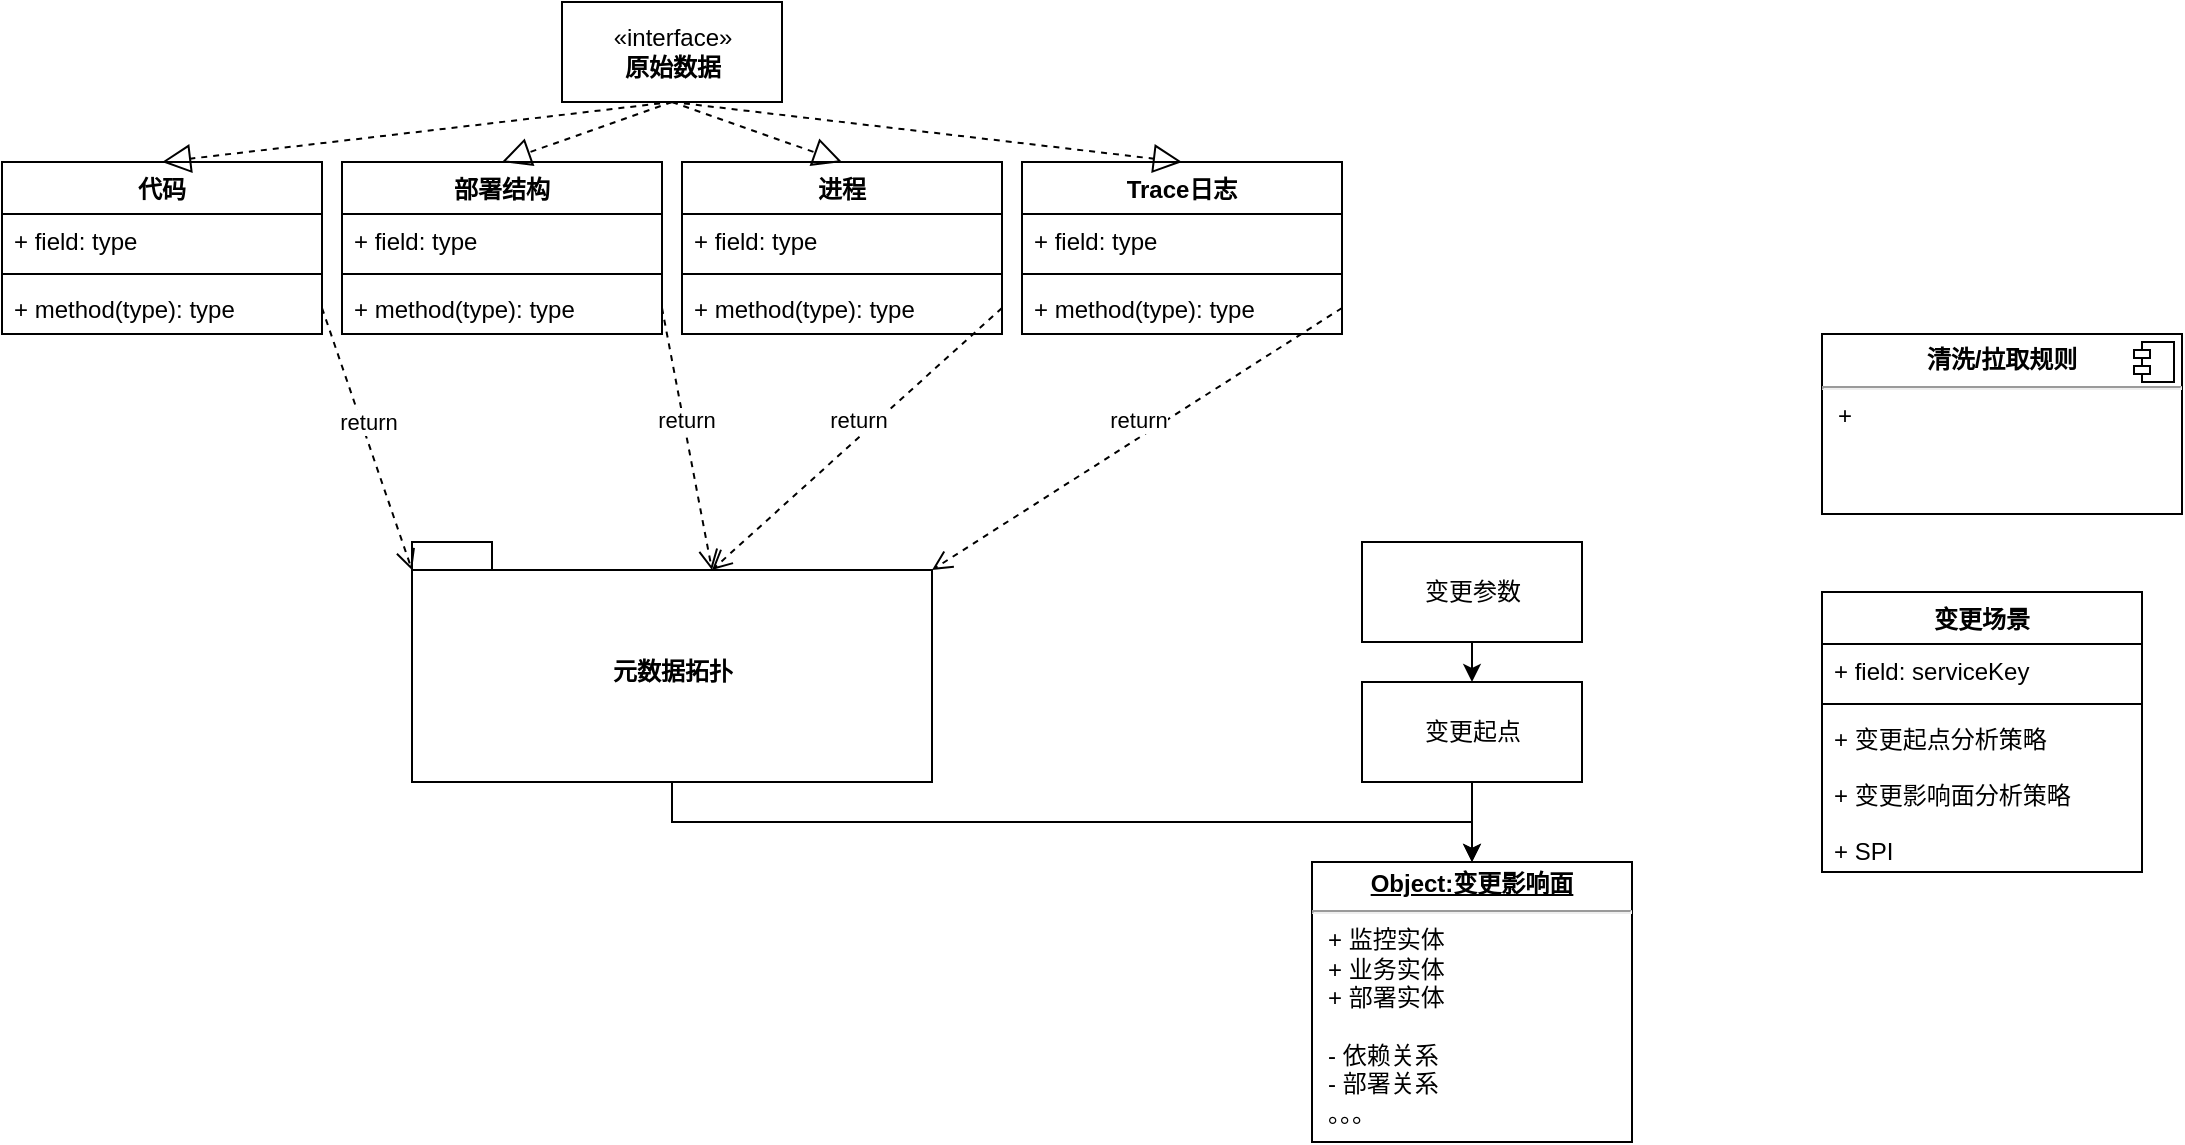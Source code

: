 <mxfile version="14.1.3" type="github">
  <diagram id="VUGrvoDEyiflUEQ6sm9X" name="Page-1">
    <mxGraphModel dx="2233" dy="718" grid="1" gridSize="10" guides="1" tooltips="1" connect="1" arrows="1" fold="1" page="1" pageScale="1" pageWidth="827" pageHeight="1169" math="0" shadow="0">
      <root>
        <mxCell id="0" />
        <mxCell id="1" parent="0" />
        <mxCell id="sO7TEEYjLhYjtugjPbnS-1" value="«interface»&lt;br&gt;&lt;b&gt;原始数据&lt;/b&gt;" style="html=1;" vertex="1" parent="1">
          <mxGeometry x="170" y="20" width="110" height="50" as="geometry" />
        </mxCell>
        <mxCell id="sO7TEEYjLhYjtugjPbnS-2" value="代码" style="swimlane;fontStyle=1;align=center;verticalAlign=top;childLayout=stackLayout;horizontal=1;startSize=26;horizontalStack=0;resizeParent=1;resizeParentMax=0;resizeLast=0;collapsible=1;marginBottom=0;" vertex="1" parent="1">
          <mxGeometry x="-110" y="100" width="160" height="86" as="geometry" />
        </mxCell>
        <mxCell id="sO7TEEYjLhYjtugjPbnS-3" value="+ field: type" style="text;strokeColor=none;fillColor=none;align=left;verticalAlign=top;spacingLeft=4;spacingRight=4;overflow=hidden;rotatable=0;points=[[0,0.5],[1,0.5]];portConstraint=eastwest;" vertex="1" parent="sO7TEEYjLhYjtugjPbnS-2">
          <mxGeometry y="26" width="160" height="26" as="geometry" />
        </mxCell>
        <mxCell id="sO7TEEYjLhYjtugjPbnS-4" value="" style="line;strokeWidth=1;fillColor=none;align=left;verticalAlign=middle;spacingTop=-1;spacingLeft=3;spacingRight=3;rotatable=0;labelPosition=right;points=[];portConstraint=eastwest;" vertex="1" parent="sO7TEEYjLhYjtugjPbnS-2">
          <mxGeometry y="52" width="160" height="8" as="geometry" />
        </mxCell>
        <mxCell id="sO7TEEYjLhYjtugjPbnS-5" value="+ method(type): type" style="text;strokeColor=none;fillColor=none;align=left;verticalAlign=top;spacingLeft=4;spacingRight=4;overflow=hidden;rotatable=0;points=[[0,0.5],[1,0.5]];portConstraint=eastwest;" vertex="1" parent="sO7TEEYjLhYjtugjPbnS-2">
          <mxGeometry y="60" width="160" height="26" as="geometry" />
        </mxCell>
        <mxCell id="sO7TEEYjLhYjtugjPbnS-6" value="Trace日志" style="swimlane;fontStyle=1;align=center;verticalAlign=top;childLayout=stackLayout;horizontal=1;startSize=26;horizontalStack=0;resizeParent=1;resizeParentMax=0;resizeLast=0;collapsible=1;marginBottom=0;" vertex="1" parent="1">
          <mxGeometry x="400" y="100" width="160" height="86" as="geometry" />
        </mxCell>
        <mxCell id="sO7TEEYjLhYjtugjPbnS-7" value="+ field: type" style="text;strokeColor=none;fillColor=none;align=left;verticalAlign=top;spacingLeft=4;spacingRight=4;overflow=hidden;rotatable=0;points=[[0,0.5],[1,0.5]];portConstraint=eastwest;" vertex="1" parent="sO7TEEYjLhYjtugjPbnS-6">
          <mxGeometry y="26" width="160" height="26" as="geometry" />
        </mxCell>
        <mxCell id="sO7TEEYjLhYjtugjPbnS-8" value="" style="line;strokeWidth=1;fillColor=none;align=left;verticalAlign=middle;spacingTop=-1;spacingLeft=3;spacingRight=3;rotatable=0;labelPosition=right;points=[];portConstraint=eastwest;" vertex="1" parent="sO7TEEYjLhYjtugjPbnS-6">
          <mxGeometry y="52" width="160" height="8" as="geometry" />
        </mxCell>
        <mxCell id="sO7TEEYjLhYjtugjPbnS-9" value="+ method(type): type" style="text;strokeColor=none;fillColor=none;align=left;verticalAlign=top;spacingLeft=4;spacingRight=4;overflow=hidden;rotatable=0;points=[[0,0.5],[1,0.5]];portConstraint=eastwest;" vertex="1" parent="sO7TEEYjLhYjtugjPbnS-6">
          <mxGeometry y="60" width="160" height="26" as="geometry" />
        </mxCell>
        <mxCell id="sO7TEEYjLhYjtugjPbnS-15" value="进程" style="swimlane;fontStyle=1;align=center;verticalAlign=top;childLayout=stackLayout;horizontal=1;startSize=26;horizontalStack=0;resizeParent=1;resizeParentMax=0;resizeLast=0;collapsible=1;marginBottom=0;" vertex="1" parent="1">
          <mxGeometry x="230" y="100" width="160" height="86" as="geometry" />
        </mxCell>
        <mxCell id="sO7TEEYjLhYjtugjPbnS-16" value="+ field: type" style="text;strokeColor=none;fillColor=none;align=left;verticalAlign=top;spacingLeft=4;spacingRight=4;overflow=hidden;rotatable=0;points=[[0,0.5],[1,0.5]];portConstraint=eastwest;" vertex="1" parent="sO7TEEYjLhYjtugjPbnS-15">
          <mxGeometry y="26" width="160" height="26" as="geometry" />
        </mxCell>
        <mxCell id="sO7TEEYjLhYjtugjPbnS-17" value="" style="line;strokeWidth=1;fillColor=none;align=left;verticalAlign=middle;spacingTop=-1;spacingLeft=3;spacingRight=3;rotatable=0;labelPosition=right;points=[];portConstraint=eastwest;" vertex="1" parent="sO7TEEYjLhYjtugjPbnS-15">
          <mxGeometry y="52" width="160" height="8" as="geometry" />
        </mxCell>
        <mxCell id="sO7TEEYjLhYjtugjPbnS-18" value="+ method(type): type" style="text;strokeColor=none;fillColor=none;align=left;verticalAlign=top;spacingLeft=4;spacingRight=4;overflow=hidden;rotatable=0;points=[[0,0.5],[1,0.5]];portConstraint=eastwest;" vertex="1" parent="sO7TEEYjLhYjtugjPbnS-15">
          <mxGeometry y="60" width="160" height="26" as="geometry" />
        </mxCell>
        <mxCell id="sO7TEEYjLhYjtugjPbnS-19" value="部署结构" style="swimlane;fontStyle=1;align=center;verticalAlign=top;childLayout=stackLayout;horizontal=1;startSize=26;horizontalStack=0;resizeParent=1;resizeParentMax=0;resizeLast=0;collapsible=1;marginBottom=0;" vertex="1" parent="1">
          <mxGeometry x="60" y="100" width="160" height="86" as="geometry" />
        </mxCell>
        <mxCell id="sO7TEEYjLhYjtugjPbnS-20" value="+ field: type" style="text;strokeColor=none;fillColor=none;align=left;verticalAlign=top;spacingLeft=4;spacingRight=4;overflow=hidden;rotatable=0;points=[[0,0.5],[1,0.5]];portConstraint=eastwest;" vertex="1" parent="sO7TEEYjLhYjtugjPbnS-19">
          <mxGeometry y="26" width="160" height="26" as="geometry" />
        </mxCell>
        <mxCell id="sO7TEEYjLhYjtugjPbnS-21" value="" style="line;strokeWidth=1;fillColor=none;align=left;verticalAlign=middle;spacingTop=-1;spacingLeft=3;spacingRight=3;rotatable=0;labelPosition=right;points=[];portConstraint=eastwest;" vertex="1" parent="sO7TEEYjLhYjtugjPbnS-19">
          <mxGeometry y="52" width="160" height="8" as="geometry" />
        </mxCell>
        <mxCell id="sO7TEEYjLhYjtugjPbnS-22" value="+ method(type): type" style="text;strokeColor=none;fillColor=none;align=left;verticalAlign=top;spacingLeft=4;spacingRight=4;overflow=hidden;rotatable=0;points=[[0,0.5],[1,0.5]];portConstraint=eastwest;" vertex="1" parent="sO7TEEYjLhYjtugjPbnS-19">
          <mxGeometry y="60" width="160" height="26" as="geometry" />
        </mxCell>
        <mxCell id="sO7TEEYjLhYjtugjPbnS-27" value="" style="endArrow=block;dashed=1;endFill=0;endSize=12;html=1;exitX=0.5;exitY=1;exitDx=0;exitDy=0;entryX=0.5;entryY=0;entryDx=0;entryDy=0;" edge="1" parent="1" source="sO7TEEYjLhYjtugjPbnS-1" target="sO7TEEYjLhYjtugjPbnS-2">
          <mxGeometry width="160" relative="1" as="geometry">
            <mxPoint x="330" y="380" as="sourcePoint" />
            <mxPoint x="490" y="380" as="targetPoint" />
          </mxGeometry>
        </mxCell>
        <mxCell id="sO7TEEYjLhYjtugjPbnS-28" value="" style="endArrow=block;dashed=1;endFill=0;endSize=12;html=1;entryX=0.5;entryY=0;entryDx=0;entryDy=0;exitX=0.5;exitY=1;exitDx=0;exitDy=0;" edge="1" parent="1" source="sO7TEEYjLhYjtugjPbnS-1" target="sO7TEEYjLhYjtugjPbnS-19">
          <mxGeometry width="160" relative="1" as="geometry">
            <mxPoint x="210" y="140" as="sourcePoint" />
            <mxPoint x="20" y="110" as="targetPoint" />
          </mxGeometry>
        </mxCell>
        <mxCell id="sO7TEEYjLhYjtugjPbnS-29" value="" style="endArrow=block;dashed=1;endFill=0;endSize=12;html=1;exitX=0.5;exitY=1;exitDx=0;exitDy=0;entryX=0.5;entryY=0;entryDx=0;entryDy=0;" edge="1" parent="1" source="sO7TEEYjLhYjtugjPbnS-1" target="sO7TEEYjLhYjtugjPbnS-15">
          <mxGeometry width="160" relative="1" as="geometry">
            <mxPoint x="245" y="90" as="sourcePoint" />
            <mxPoint x="30" y="120" as="targetPoint" />
          </mxGeometry>
        </mxCell>
        <mxCell id="sO7TEEYjLhYjtugjPbnS-30" value="" style="endArrow=block;dashed=1;endFill=0;endSize=12;html=1;exitX=0.5;exitY=1;exitDx=0;exitDy=0;entryX=0.5;entryY=0;entryDx=0;entryDy=0;" edge="1" parent="1" source="sO7TEEYjLhYjtugjPbnS-1" target="sO7TEEYjLhYjtugjPbnS-6">
          <mxGeometry width="160" relative="1" as="geometry">
            <mxPoint x="255" y="100" as="sourcePoint" />
            <mxPoint x="40" y="130" as="targetPoint" />
          </mxGeometry>
        </mxCell>
        <mxCell id="sO7TEEYjLhYjtugjPbnS-93" style="edgeStyle=orthogonalEdgeStyle;rounded=0;orthogonalLoop=1;jettySize=auto;html=1;exitX=0.5;exitY=1;exitDx=0;exitDy=0;exitPerimeter=0;entryX=0.5;entryY=0;entryDx=0;entryDy=0;" edge="1" parent="1" source="sO7TEEYjLhYjtugjPbnS-35" target="sO7TEEYjLhYjtugjPbnS-92">
          <mxGeometry relative="1" as="geometry" />
        </mxCell>
        <mxCell id="sO7TEEYjLhYjtugjPbnS-35" value="元数据拓扑" style="shape=folder;fontStyle=1;spacingTop=10;tabWidth=40;tabHeight=14;tabPosition=left;html=1;" vertex="1" parent="1">
          <mxGeometry x="95" y="290" width="260" height="120" as="geometry" />
        </mxCell>
        <mxCell id="sO7TEEYjLhYjtugjPbnS-37" value="return" style="html=1;verticalAlign=bottom;endArrow=open;dashed=1;endSize=8;exitX=1;exitY=0.5;exitDx=0;exitDy=0;entryX=0;entryY=0;entryDx=150;entryDy=14;entryPerimeter=0;" edge="1" parent="1" source="sO7TEEYjLhYjtugjPbnS-22" target="sO7TEEYjLhYjtugjPbnS-35">
          <mxGeometry relative="1" as="geometry">
            <mxPoint x="-30" y="370" as="sourcePoint" />
            <mxPoint x="-110" y="370" as="targetPoint" />
          </mxGeometry>
        </mxCell>
        <mxCell id="sO7TEEYjLhYjtugjPbnS-38" value="return" style="html=1;verticalAlign=bottom;endArrow=open;dashed=1;endSize=8;exitX=1;exitY=0.5;exitDx=0;exitDy=0;entryX=0;entryY=0;entryDx=150;entryDy=14;entryPerimeter=0;" edge="1" parent="1" source="sO7TEEYjLhYjtugjPbnS-18" target="sO7TEEYjLhYjtugjPbnS-35">
          <mxGeometry relative="1" as="geometry">
            <mxPoint x="230" y="183" as="sourcePoint" />
            <mxPoint x="255" y="314" as="targetPoint" />
          </mxGeometry>
        </mxCell>
        <mxCell id="sO7TEEYjLhYjtugjPbnS-39" value="return" style="html=1;verticalAlign=bottom;endArrow=open;dashed=1;endSize=8;exitX=1;exitY=0.5;exitDx=0;exitDy=0;entryX=0;entryY=0;entryDx=0;entryDy=14;entryPerimeter=0;" edge="1" parent="1" source="sO7TEEYjLhYjtugjPbnS-5" target="sO7TEEYjLhYjtugjPbnS-35">
          <mxGeometry relative="1" as="geometry">
            <mxPoint x="240" y="193" as="sourcePoint" />
            <mxPoint x="265" y="324" as="targetPoint" />
          </mxGeometry>
        </mxCell>
        <mxCell id="sO7TEEYjLhYjtugjPbnS-40" value="return" style="html=1;verticalAlign=bottom;endArrow=open;dashed=1;endSize=8;exitX=1;exitY=0.5;exitDx=0;exitDy=0;entryX=0;entryY=0;entryDx=260;entryDy=14;entryPerimeter=0;" edge="1" parent="1" source="sO7TEEYjLhYjtugjPbnS-9" target="sO7TEEYjLhYjtugjPbnS-35">
          <mxGeometry relative="1" as="geometry">
            <mxPoint x="250" y="203" as="sourcePoint" />
            <mxPoint x="275" y="334" as="targetPoint" />
          </mxGeometry>
        </mxCell>
        <mxCell id="sO7TEEYjLhYjtugjPbnS-41" value="变更场景" style="swimlane;fontStyle=1;align=center;verticalAlign=top;childLayout=stackLayout;horizontal=1;startSize=26;horizontalStack=0;resizeParent=1;resizeParentMax=0;resizeLast=0;collapsible=1;marginBottom=0;" vertex="1" parent="1">
          <mxGeometry x="800" y="315" width="160" height="140" as="geometry" />
        </mxCell>
        <mxCell id="sO7TEEYjLhYjtugjPbnS-42" value="+ field: serviceKey" style="text;strokeColor=none;fillColor=none;align=left;verticalAlign=top;spacingLeft=4;spacingRight=4;overflow=hidden;rotatable=0;points=[[0,0.5],[1,0.5]];portConstraint=eastwest;" vertex="1" parent="sO7TEEYjLhYjtugjPbnS-41">
          <mxGeometry y="26" width="160" height="26" as="geometry" />
        </mxCell>
        <mxCell id="sO7TEEYjLhYjtugjPbnS-43" value="" style="line;strokeWidth=1;fillColor=none;align=left;verticalAlign=middle;spacingTop=-1;spacingLeft=3;spacingRight=3;rotatable=0;labelPosition=right;points=[];portConstraint=eastwest;" vertex="1" parent="sO7TEEYjLhYjtugjPbnS-41">
          <mxGeometry y="52" width="160" height="8" as="geometry" />
        </mxCell>
        <mxCell id="sO7TEEYjLhYjtugjPbnS-44" value="+ 变更起点分析策略&#xa;&#xa;+ 变更影响面分析策略&#xa;&#xa;+ SPI" style="text;strokeColor=none;fillColor=none;align=left;verticalAlign=top;spacingLeft=4;spacingRight=4;overflow=hidden;rotatable=0;points=[[0,0.5],[1,0.5]];portConstraint=eastwest;" vertex="1" parent="sO7TEEYjLhYjtugjPbnS-41">
          <mxGeometry y="60" width="160" height="80" as="geometry" />
        </mxCell>
        <mxCell id="sO7TEEYjLhYjtugjPbnS-51" style="edgeStyle=orthogonalEdgeStyle;rounded=0;orthogonalLoop=1;jettySize=auto;html=1;exitX=0.5;exitY=1;exitDx=0;exitDy=0;entryX=0.5;entryY=0;entryDx=0;entryDy=0;" edge="1" parent="1" source="sO7TEEYjLhYjtugjPbnS-45" target="sO7TEEYjLhYjtugjPbnS-49">
          <mxGeometry relative="1" as="geometry" />
        </mxCell>
        <mxCell id="sO7TEEYjLhYjtugjPbnS-45" value="变更参数" style="html=1;" vertex="1" parent="1">
          <mxGeometry x="570" y="290" width="110" height="50" as="geometry" />
        </mxCell>
        <mxCell id="sO7TEEYjLhYjtugjPbnS-46" value="&lt;p style=&quot;margin: 0px ; margin-top: 6px ; text-align: center&quot;&gt;&lt;b&gt;清洗/拉取规则&lt;/b&gt;&lt;/p&gt;&lt;hr&gt;&lt;p style=&quot;margin: 0px ; margin-left: 8px&quot;&gt;+&amp;nbsp;&lt;/p&gt;" style="align=left;overflow=fill;html=1;dropTarget=0;" vertex="1" parent="1">
          <mxGeometry x="800" y="186" width="180" height="90" as="geometry" />
        </mxCell>
        <mxCell id="sO7TEEYjLhYjtugjPbnS-47" value="" style="shape=component;jettyWidth=8;jettyHeight=4;" vertex="1" parent="sO7TEEYjLhYjtugjPbnS-46">
          <mxGeometry x="1" width="20" height="20" relative="1" as="geometry">
            <mxPoint x="-24" y="4" as="offset" />
          </mxGeometry>
        </mxCell>
        <mxCell id="sO7TEEYjLhYjtugjPbnS-52" style="edgeStyle=orthogonalEdgeStyle;rounded=0;orthogonalLoop=1;jettySize=auto;html=1;exitX=0.5;exitY=1;exitDx=0;exitDy=0;entryX=0.5;entryY=0;entryDx=0;entryDy=0;" edge="1" parent="1" source="sO7TEEYjLhYjtugjPbnS-49" target="sO7TEEYjLhYjtugjPbnS-92">
          <mxGeometry relative="1" as="geometry">
            <mxPoint x="625" y="506" as="targetPoint" />
          </mxGeometry>
        </mxCell>
        <mxCell id="sO7TEEYjLhYjtugjPbnS-49" value="变更起点" style="html=1;" vertex="1" parent="1">
          <mxGeometry x="570" y="360" width="110" height="50" as="geometry" />
        </mxCell>
        <mxCell id="sO7TEEYjLhYjtugjPbnS-92" value="&lt;p style=&quot;margin: 0px ; margin-top: 4px ; text-align: center ; text-decoration: underline&quot;&gt;&lt;b&gt;Object:变更影响面&lt;/b&gt;&lt;/p&gt;&lt;hr&gt;&lt;p style=&quot;margin: 0px ; margin-left: 8px&quot;&gt;+ 监控实体&lt;/p&gt;&lt;p style=&quot;margin: 0px ; margin-left: 8px&quot;&gt;+ 业务实体&lt;/p&gt;&lt;p style=&quot;margin: 0px ; margin-left: 8px&quot;&gt;+ 部署实体&lt;/p&gt;&lt;p style=&quot;margin: 0px ; margin-left: 8px&quot;&gt;&lt;br&gt;&lt;/p&gt;&lt;p style=&quot;margin: 0px ; margin-left: 8px&quot;&gt;- 依赖关系&lt;/p&gt;&lt;p style=&quot;margin: 0px ; margin-left: 8px&quot;&gt;- 部署关系&lt;/p&gt;&lt;p style=&quot;margin: 0px ; margin-left: 8px&quot;&gt;。。。&lt;/p&gt;" style="verticalAlign=top;align=left;overflow=fill;fontSize=12;fontFamily=Helvetica;html=1;" vertex="1" parent="1">
          <mxGeometry x="545" y="450" width="160" height="140" as="geometry" />
        </mxCell>
      </root>
    </mxGraphModel>
  </diagram>
</mxfile>
